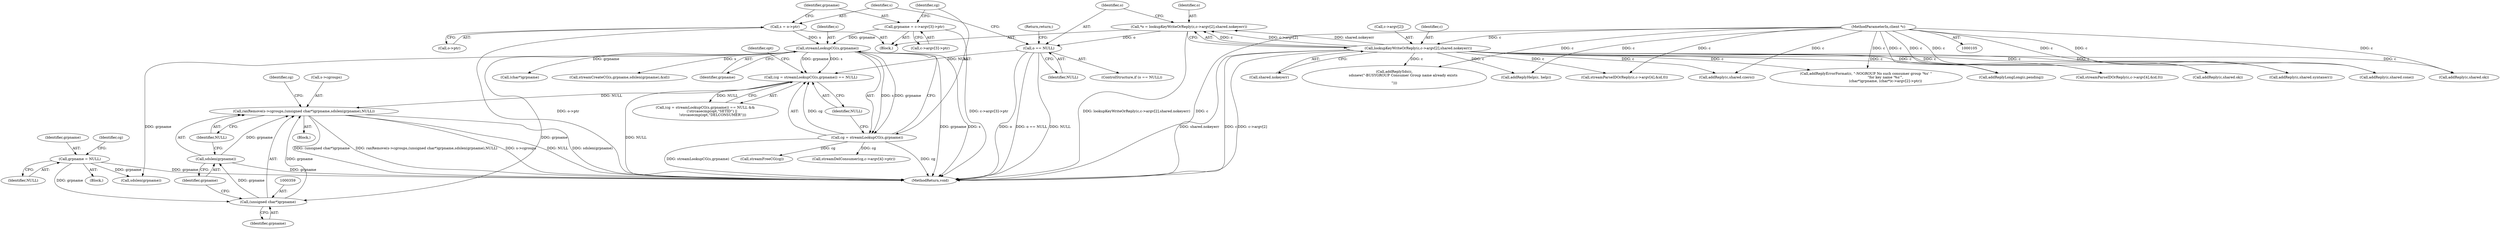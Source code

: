 digraph "0_redis_c04082cf138f1f51cedf05ee9ad36fb6763cafc6@API" {
"1000354" [label="(Call,raxRemove(s->cgroups,(unsigned char*)grpname,sdslen(grpname),NULL))"];
"1000358" [label="(Call,(unsigned char*)grpname)"];
"1000116" [label="(Call,grpname = NULL)"];
"1000177" [label="(Call,streamLookupCG(s,grpname))"];
"1000158" [label="(Call,s = o->ptr)"];
"1000163" [label="(Call,grpname = c->argv[3]->ptr)"];
"1000361" [label="(Call,sdslen(grpname))"];
"1000174" [label="(Call,(cg = streamLookupCG(s,grpname)) == NULL)"];
"1000175" [label="(Call,cg = streamLookupCG(s,grpname))"];
"1000154" [label="(Call,o == NULL)"];
"1000141" [label="(Call,*o = lookupKeyWriteOrReply(c,c->argv[2],shared.nokeyerr))"];
"1000143" [label="(Call,lookupKeyWriteOrReply(c,c->argv[2],shared.nokeyerr))"];
"1000106" [label="(MethodParameterIn,client *c)"];
"1000155" [label="(Identifier,o)"];
"1000174" [label="(Call,(cg = streamLookupCG(s,grpname)) == NULL)"];
"1000142" [label="(Identifier,o)"];
"1000422" [label="(Call,addReply(c,shared.syntaxerr))"];
"1000176" [label="(Identifier,cg)"];
"1000173" [label="(Call,(cg = streamLookupCG(s,grpname)) == NULL &&\n            (!strcasecmp(opt,\"SETID\") ||\n             !strcasecmp(opt,\"DELCONSUMER\")))"];
"1000178" [label="(Identifier,s)"];
"1000191" [label="(Call,addReplyErrorFormat(c, \"-NOGROUP No such consumer group '%s' \"\n                                   \"for key name '%s'\",\n                                   (char*)grpname, (char*)c->argv[2]->ptr))"];
"1000145" [label="(Call,c->argv[2])"];
"1000355" [label="(Call,s->cgroups)"];
"1000358" [label="(Call,(unsigned char*)grpname)"];
"1000361" [label="(Call,sdslen(grpname))"];
"1000157" [label="(Return,return;)"];
"1000158" [label="(Call,s = o->ptr)"];
"1000354" [label="(Call,raxRemove(s->cgroups,(unsigned char*)grpname,sdslen(grpname),NULL))"];
"1000427" [label="(MethodReturn,void)"];
"1000180" [label="(Identifier,NULL)"];
"1000240" [label="(Call,streamParseIDOrReply(c,c->argv[4],&id,0))"];
"1000373" [label="(Call,addReply(c,shared.czero))"];
"1000175" [label="(Call,cg = streamLookupCG(s,grpname))"];
"1000362" [label="(Identifier,grpname)"];
"1000159" [label="(Identifier,s)"];
"1000164" [label="(Identifier,grpname)"];
"1000143" [label="(Call,lookupKeyWriteOrReply(c,c->argv[2],shared.nokeyerr))"];
"1000277" [label="(Call,addReplySds(c,\n                sdsnew(\"-BUSYGROUP Consumer Group name already exists\r\n\")))"];
"1000116" [label="(Call,grpname = NULL)"];
"1000194" [label="(Call,(char*)grpname)"];
"1000417" [label="(Call,addReplyHelp(c, help))"];
"1000353" [label="(Block,)"];
"1000363" [label="(Identifier,NULL)"];
"1000360" [label="(Identifier,grpname)"];
"1000160" [label="(Call,o->ptr)"];
"1000184" [label="(Identifier,opt)"];
"1000153" [label="(ControlStructure,if (o == NULL))"];
"1000106" [label="(MethodParameterIn,client *c)"];
"1000150" [label="(Call,shared.nokeyerr)"];
"1000256" [label="(Call,streamCreateCG(s,grpname,sdslen(grpname),&id))"];
"1000144" [label="(Identifier,c)"];
"1000315" [label="(Call,streamParseIDOrReply(c,c->argv[4],&id,0))"];
"1000179" [label="(Identifier,grpname)"];
"1000139" [label="(Block,)"];
"1000165" [label="(Call,c->argv[3]->ptr)"];
"1000163" [label="(Call,grpname = c->argv[3]->ptr)"];
"1000177" [label="(Call,streamLookupCG(s,grpname))"];
"1000107" [label="(Block,)"];
"1000364" [label="(Call,streamFreeCG(cg))"];
"1000117" [label="(Identifier,grpname)"];
"1000366" [label="(Call,addReply(c,shared.cone))"];
"1000333" [label="(Call,addReply(c,shared.ok))"];
"1000394" [label="(Call,streamDelConsumer(cg,c->argv[4]->ptr))"];
"1000156" [label="(Identifier,NULL)"];
"1000259" [label="(Call,sdslen(grpname))"];
"1000266" [label="(Call,addReply(c,shared.ok))"];
"1000403" [label="(Call,addReplyLongLong(c,pending))"];
"1000121" [label="(Identifier,cg)"];
"1000154" [label="(Call,o == NULL)"];
"1000141" [label="(Call,*o = lookupKeyWriteOrReply(c,c->argv[2],shared.nokeyerr))"];
"1000118" [label="(Identifier,NULL)"];
"1000365" [label="(Identifier,cg)"];
"1000354" -> "1000353"  [label="AST: "];
"1000354" -> "1000363"  [label="CFG: "];
"1000355" -> "1000354"  [label="AST: "];
"1000358" -> "1000354"  [label="AST: "];
"1000361" -> "1000354"  [label="AST: "];
"1000363" -> "1000354"  [label="AST: "];
"1000365" -> "1000354"  [label="CFG: "];
"1000354" -> "1000427"  [label="DDG: sdslen(grpname)"];
"1000354" -> "1000427"  [label="DDG: (unsigned char*)grpname"];
"1000354" -> "1000427"  [label="DDG: raxRemove(s->cgroups,(unsigned char*)grpname,sdslen(grpname),NULL)"];
"1000354" -> "1000427"  [label="DDG: s->cgroups"];
"1000354" -> "1000427"  [label="DDG: NULL"];
"1000358" -> "1000354"  [label="DDG: grpname"];
"1000361" -> "1000354"  [label="DDG: grpname"];
"1000174" -> "1000354"  [label="DDG: NULL"];
"1000358" -> "1000360"  [label="CFG: "];
"1000359" -> "1000358"  [label="AST: "];
"1000360" -> "1000358"  [label="AST: "];
"1000362" -> "1000358"  [label="CFG: "];
"1000116" -> "1000358"  [label="DDG: grpname"];
"1000177" -> "1000358"  [label="DDG: grpname"];
"1000358" -> "1000361"  [label="DDG: grpname"];
"1000116" -> "1000107"  [label="AST: "];
"1000116" -> "1000118"  [label="CFG: "];
"1000117" -> "1000116"  [label="AST: "];
"1000118" -> "1000116"  [label="AST: "];
"1000121" -> "1000116"  [label="CFG: "];
"1000116" -> "1000427"  [label="DDG: grpname"];
"1000116" -> "1000259"  [label="DDG: grpname"];
"1000177" -> "1000175"  [label="AST: "];
"1000177" -> "1000179"  [label="CFG: "];
"1000178" -> "1000177"  [label="AST: "];
"1000179" -> "1000177"  [label="AST: "];
"1000175" -> "1000177"  [label="CFG: "];
"1000177" -> "1000427"  [label="DDG: s"];
"1000177" -> "1000427"  [label="DDG: grpname"];
"1000177" -> "1000174"  [label="DDG: s"];
"1000177" -> "1000174"  [label="DDG: grpname"];
"1000177" -> "1000175"  [label="DDG: s"];
"1000177" -> "1000175"  [label="DDG: grpname"];
"1000158" -> "1000177"  [label="DDG: s"];
"1000163" -> "1000177"  [label="DDG: grpname"];
"1000177" -> "1000194"  [label="DDG: grpname"];
"1000177" -> "1000256"  [label="DDG: s"];
"1000177" -> "1000259"  [label="DDG: grpname"];
"1000158" -> "1000139"  [label="AST: "];
"1000158" -> "1000160"  [label="CFG: "];
"1000159" -> "1000158"  [label="AST: "];
"1000160" -> "1000158"  [label="AST: "];
"1000164" -> "1000158"  [label="CFG: "];
"1000158" -> "1000427"  [label="DDG: o->ptr"];
"1000163" -> "1000139"  [label="AST: "];
"1000163" -> "1000165"  [label="CFG: "];
"1000164" -> "1000163"  [label="AST: "];
"1000165" -> "1000163"  [label="AST: "];
"1000176" -> "1000163"  [label="CFG: "];
"1000163" -> "1000427"  [label="DDG: c->argv[3]->ptr"];
"1000361" -> "1000362"  [label="CFG: "];
"1000362" -> "1000361"  [label="AST: "];
"1000363" -> "1000361"  [label="CFG: "];
"1000361" -> "1000427"  [label="DDG: grpname"];
"1000174" -> "1000173"  [label="AST: "];
"1000174" -> "1000180"  [label="CFG: "];
"1000175" -> "1000174"  [label="AST: "];
"1000180" -> "1000174"  [label="AST: "];
"1000184" -> "1000174"  [label="CFG: "];
"1000173" -> "1000174"  [label="CFG: "];
"1000174" -> "1000427"  [label="DDG: NULL"];
"1000174" -> "1000173"  [label="DDG: NULL"];
"1000175" -> "1000174"  [label="DDG: cg"];
"1000154" -> "1000174"  [label="DDG: NULL"];
"1000176" -> "1000175"  [label="AST: "];
"1000180" -> "1000175"  [label="CFG: "];
"1000175" -> "1000427"  [label="DDG: cg"];
"1000175" -> "1000427"  [label="DDG: streamLookupCG(s,grpname)"];
"1000175" -> "1000364"  [label="DDG: cg"];
"1000175" -> "1000394"  [label="DDG: cg"];
"1000154" -> "1000153"  [label="AST: "];
"1000154" -> "1000156"  [label="CFG: "];
"1000155" -> "1000154"  [label="AST: "];
"1000156" -> "1000154"  [label="AST: "];
"1000157" -> "1000154"  [label="CFG: "];
"1000159" -> "1000154"  [label="CFG: "];
"1000154" -> "1000427"  [label="DDG: o"];
"1000154" -> "1000427"  [label="DDG: o == NULL"];
"1000154" -> "1000427"  [label="DDG: NULL"];
"1000141" -> "1000154"  [label="DDG: o"];
"1000141" -> "1000139"  [label="AST: "];
"1000141" -> "1000143"  [label="CFG: "];
"1000142" -> "1000141"  [label="AST: "];
"1000143" -> "1000141"  [label="AST: "];
"1000155" -> "1000141"  [label="CFG: "];
"1000141" -> "1000427"  [label="DDG: lookupKeyWriteOrReply(c,c->argv[2],shared.nokeyerr)"];
"1000143" -> "1000141"  [label="DDG: c"];
"1000143" -> "1000141"  [label="DDG: c->argv[2]"];
"1000143" -> "1000141"  [label="DDG: shared.nokeyerr"];
"1000143" -> "1000150"  [label="CFG: "];
"1000144" -> "1000143"  [label="AST: "];
"1000145" -> "1000143"  [label="AST: "];
"1000150" -> "1000143"  [label="AST: "];
"1000143" -> "1000427"  [label="DDG: c"];
"1000143" -> "1000427"  [label="DDG: c->argv[2]"];
"1000143" -> "1000427"  [label="DDG: shared.nokeyerr"];
"1000106" -> "1000143"  [label="DDG: c"];
"1000143" -> "1000191"  [label="DDG: c"];
"1000143" -> "1000240"  [label="DDG: c"];
"1000143" -> "1000266"  [label="DDG: c"];
"1000143" -> "1000277"  [label="DDG: c"];
"1000143" -> "1000315"  [label="DDG: c"];
"1000143" -> "1000333"  [label="DDG: c"];
"1000143" -> "1000366"  [label="DDG: c"];
"1000143" -> "1000373"  [label="DDG: c"];
"1000143" -> "1000403"  [label="DDG: c"];
"1000143" -> "1000417"  [label="DDG: c"];
"1000143" -> "1000422"  [label="DDG: c"];
"1000106" -> "1000105"  [label="AST: "];
"1000106" -> "1000427"  [label="DDG: c"];
"1000106" -> "1000191"  [label="DDG: c"];
"1000106" -> "1000240"  [label="DDG: c"];
"1000106" -> "1000266"  [label="DDG: c"];
"1000106" -> "1000277"  [label="DDG: c"];
"1000106" -> "1000315"  [label="DDG: c"];
"1000106" -> "1000333"  [label="DDG: c"];
"1000106" -> "1000366"  [label="DDG: c"];
"1000106" -> "1000373"  [label="DDG: c"];
"1000106" -> "1000403"  [label="DDG: c"];
"1000106" -> "1000417"  [label="DDG: c"];
"1000106" -> "1000422"  [label="DDG: c"];
}
